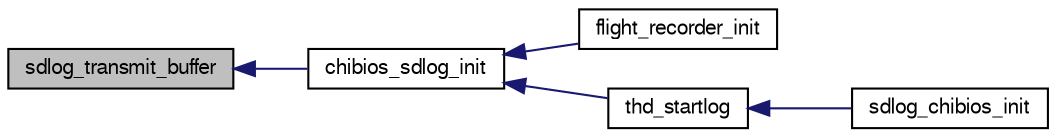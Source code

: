 digraph "sdlog_transmit_buffer"
{
  edge [fontname="FreeSans",fontsize="10",labelfontname="FreeSans",labelfontsize="10"];
  node [fontname="FreeSans",fontsize="10",shape=record];
  rankdir="LR";
  Node1 [label="sdlog_transmit_buffer",height=0.2,width=0.4,color="black", fillcolor="grey75", style="filled", fontcolor="black"];
  Node1 -> Node2 [dir="back",color="midnightblue",fontsize="10",style="solid",fontname="FreeSans"];
  Node2 [label="chibios_sdlog_init",height=0.2,width=0.4,color="black", fillcolor="white", style="filled",URL="$sdlog__chibios_8h.html#ad094fe3bc7f2da71d85d09484e25bfe6",tooltip="init chibios_sdlog structure "];
  Node2 -> Node3 [dir="back",color="midnightblue",fontsize="10",style="solid",fontname="FreeSans"];
  Node3 [label="flight_recorder_init",height=0.2,width=0.4,color="black", fillcolor="white", style="filled",URL="$flight__recorder_8h.html#aa176b4dd4bb9a4e49c51b7a989ec3c2c",tooltip="Init function. "];
  Node2 -> Node4 [dir="back",color="midnightblue",fontsize="10",style="solid",fontname="FreeSans"];
  Node4 [label="thd_startlog",height=0.2,width=0.4,color="black", fillcolor="white", style="filled",URL="$sdlog__chibios_8c.html#a7cf4c749454b496e749b47e614750109"];
  Node4 -> Node5 [dir="back",color="midnightblue",fontsize="10",style="solid",fontname="FreeSans"];
  Node5 [label="sdlog_chibios_init",height=0.2,width=0.4,color="black", fillcolor="white", style="filled",URL="$sdlog__chibios_8h.html#aeeba7682db35a9becddc07935f5d256a"];
}
